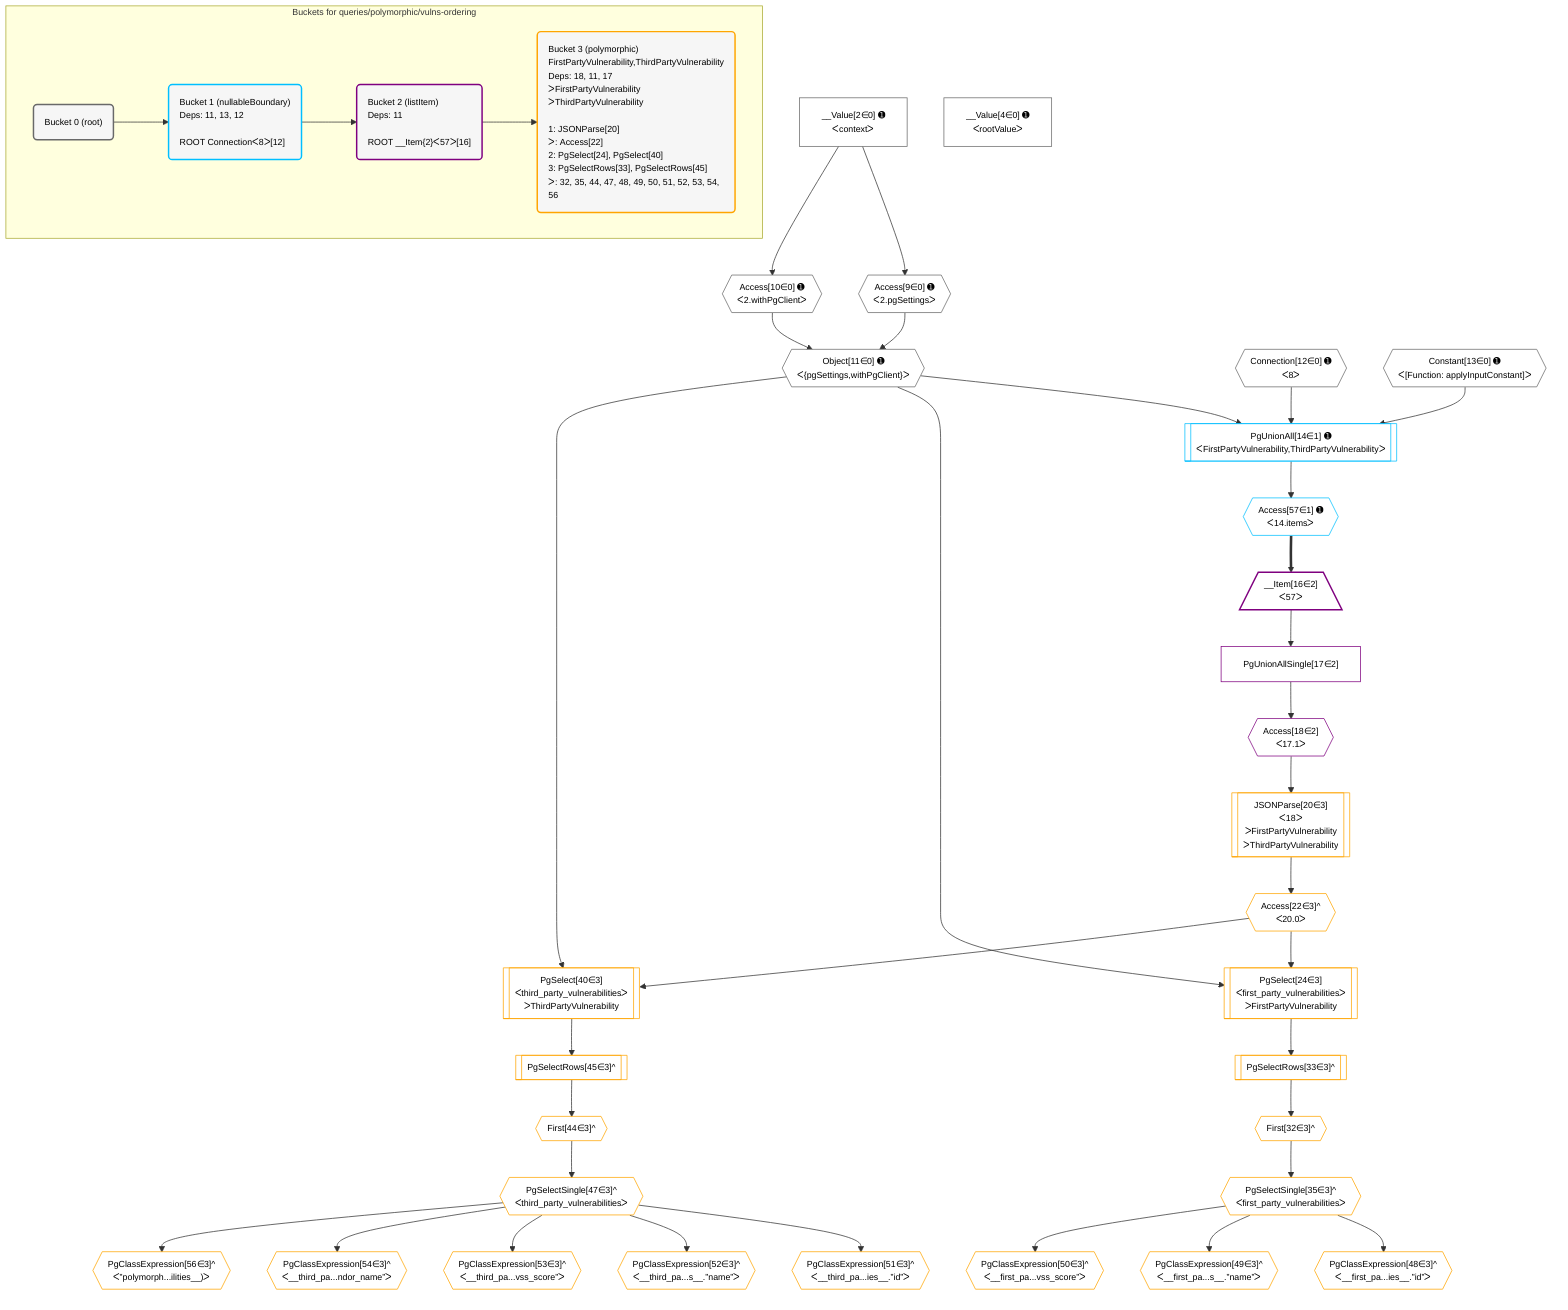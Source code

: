 %%{init: {'themeVariables': { 'fontSize': '12px'}}}%%
graph TD
    classDef path fill:#eee,stroke:#000,color:#000
    classDef plan fill:#fff,stroke-width:1px,color:#000
    classDef itemplan fill:#fff,stroke-width:2px,color:#000
    classDef unbatchedplan fill:#dff,stroke-width:1px,color:#000
    classDef sideeffectplan fill:#fcc,stroke-width:2px,color:#000
    classDef bucket fill:#f6f6f6,color:#000,stroke-width:2px,text-align:left

    subgraph "Buckets for queries/polymorphic/vulns-ordering"
    Bucket0("Bucket 0 (root)"):::bucket
    Bucket1("Bucket 1 (nullableBoundary)<br />Deps: 11, 13, 12<br /><br />ROOT Connectionᐸ8ᐳ[12]"):::bucket
    Bucket2("Bucket 2 (listItem)<br />Deps: 11<br /><br />ROOT __Item{2}ᐸ57ᐳ[16]"):::bucket
    Bucket3("Bucket 3 (polymorphic)<br />FirstPartyVulnerability,ThirdPartyVulnerability<br />Deps: 18, 11, 17<br />ᐳFirstPartyVulnerability<br />ᐳThirdPartyVulnerability<br /><br />1: JSONParse[20]<br />ᐳ: Access[22]<br />2: PgSelect[24], PgSelect[40]<br />3: PgSelectRows[33], PgSelectRows[45]<br />ᐳ: 32, 35, 44, 47, 48, 49, 50, 51, 52, 53, 54, 56"):::bucket
    end
    Bucket0 --> Bucket1
    Bucket1 --> Bucket2
    Bucket2 --> Bucket3

    %% plan dependencies
    Object11{{"Object[11∈0] ➊<br />ᐸ{pgSettings,withPgClient}ᐳ"}}:::plan
    Access9{{"Access[9∈0] ➊<br />ᐸ2.pgSettingsᐳ"}}:::plan
    Access10{{"Access[10∈0] ➊<br />ᐸ2.withPgClientᐳ"}}:::plan
    Access9 & Access10 --> Object11
    __Value2["__Value[2∈0] ➊<br />ᐸcontextᐳ"]:::plan
    __Value2 --> Access9
    __Value2 --> Access10
    __Value4["__Value[4∈0] ➊<br />ᐸrootValueᐳ"]:::plan
    Connection12{{"Connection[12∈0] ➊<br />ᐸ8ᐳ"}}:::plan
    Constant13{{"Constant[13∈0] ➊<br />ᐸ[Function: applyInputConstant]ᐳ"}}:::plan
    PgUnionAll14[["PgUnionAll[14∈1] ➊<br />ᐸFirstPartyVulnerability,ThirdPartyVulnerabilityᐳ"]]:::plan
    Object11 & Constant13 & Connection12 --> PgUnionAll14
    Access57{{"Access[57∈1] ➊<br />ᐸ14.itemsᐳ"}}:::plan
    PgUnionAll14 --> Access57
    __Item16[/"__Item[16∈2]<br />ᐸ57ᐳ"\]:::itemplan
    Access57 ==> __Item16
    PgUnionAllSingle17["PgUnionAllSingle[17∈2]"]:::plan
    __Item16 --> PgUnionAllSingle17
    Access18{{"Access[18∈2]<br />ᐸ17.1ᐳ"}}:::plan
    PgUnionAllSingle17 --> Access18
    PgSelect24[["PgSelect[24∈3]<br />ᐸfirst_party_vulnerabilitiesᐳ<br />ᐳFirstPartyVulnerability"]]:::plan
    Access22{{"Access[22∈3]^<br />ᐸ20.0ᐳ"}}:::plan
    Object11 & Access22 --> PgSelect24
    PgSelect40[["PgSelect[40∈3]<br />ᐸthird_party_vulnerabilitiesᐳ<br />ᐳThirdPartyVulnerability"]]:::plan
    Object11 & Access22 --> PgSelect40
    JSONParse20[["JSONParse[20∈3]<br />ᐸ18ᐳ<br />ᐳFirstPartyVulnerability<br />ᐳThirdPartyVulnerability"]]:::plan
    Access18 --> JSONParse20
    JSONParse20 --> Access22
    First32{{"First[32∈3]^"}}:::plan
    PgSelectRows33[["PgSelectRows[33∈3]^"]]:::plan
    PgSelectRows33 --> First32
    PgSelect24 --> PgSelectRows33
    PgSelectSingle35{{"PgSelectSingle[35∈3]^<br />ᐸfirst_party_vulnerabilitiesᐳ"}}:::plan
    First32 --> PgSelectSingle35
    First44{{"First[44∈3]^"}}:::plan
    PgSelectRows45[["PgSelectRows[45∈3]^"]]:::plan
    PgSelectRows45 --> First44
    PgSelect40 --> PgSelectRows45
    PgSelectSingle47{{"PgSelectSingle[47∈3]^<br />ᐸthird_party_vulnerabilitiesᐳ"}}:::plan
    First44 --> PgSelectSingle47
    PgClassExpression48{{"PgClassExpression[48∈3]^<br />ᐸ__first_pa...ies__.”id”ᐳ"}}:::plan
    PgSelectSingle35 --> PgClassExpression48
    PgClassExpression49{{"PgClassExpression[49∈3]^<br />ᐸ__first_pa...s__.”name”ᐳ"}}:::plan
    PgSelectSingle35 --> PgClassExpression49
    PgClassExpression50{{"PgClassExpression[50∈3]^<br />ᐸ__first_pa...vss_score”ᐳ"}}:::plan
    PgSelectSingle35 --> PgClassExpression50
    PgClassExpression51{{"PgClassExpression[51∈3]^<br />ᐸ__third_pa...ies__.”id”ᐳ"}}:::plan
    PgSelectSingle47 --> PgClassExpression51
    PgClassExpression52{{"PgClassExpression[52∈3]^<br />ᐸ__third_pa...s__.”name”ᐳ"}}:::plan
    PgSelectSingle47 --> PgClassExpression52
    PgClassExpression53{{"PgClassExpression[53∈3]^<br />ᐸ__third_pa...vss_score”ᐳ"}}:::plan
    PgSelectSingle47 --> PgClassExpression53
    PgClassExpression54{{"PgClassExpression[54∈3]^<br />ᐸ__third_pa...ndor_name”ᐳ"}}:::plan
    PgSelectSingle47 --> PgClassExpression54
    PgClassExpression56{{"PgClassExpression[56∈3]^<br />ᐸ”polymorph...ilities__)ᐳ"}}:::plan
    PgSelectSingle47 --> PgClassExpression56

    %% define steps
    classDef bucket0 stroke:#696969
    class Bucket0,__Value2,__Value4,Access9,Access10,Object11,Connection12,Constant13 bucket0
    classDef bucket1 stroke:#00bfff
    class Bucket1,PgUnionAll14,Access57 bucket1
    classDef bucket2 stroke:#7f007f
    class Bucket2,__Item16,PgUnionAllSingle17,Access18 bucket2
    classDef bucket3 stroke:#ffa500
    class Bucket3,JSONParse20,Access22,PgSelect24,First32,PgSelectRows33,PgSelectSingle35,PgSelect40,First44,PgSelectRows45,PgSelectSingle47,PgClassExpression48,PgClassExpression49,PgClassExpression50,PgClassExpression51,PgClassExpression52,PgClassExpression53,PgClassExpression54,PgClassExpression56 bucket3